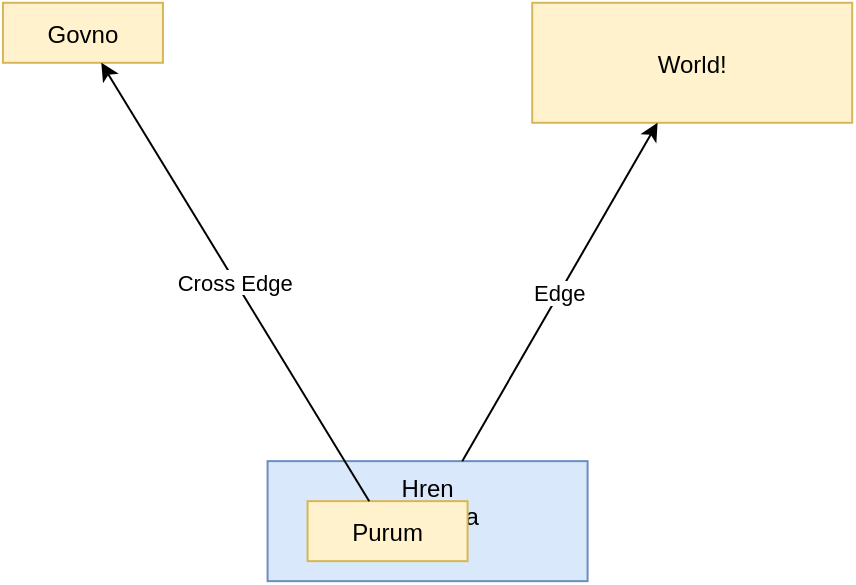 <mxfile compressed="false" version="15.4.0" type="device">
  <diagram id="182df07f-a69e-4394-8fff-0c8b5831d14f" name="Page-1">
    <mxGraphModel dx="1088" dy="968" grid="1" gridSize="10" guides="1" tooltips="1" connect="1" arrows="1" fold="1" page="1" pageScale="1" pageWidth="850" pageHeight="1100" math="0" shadow="0">
      <root>
        <mxCell id="0" />
        <mxCell id="1" parent="0" />
        <UserObject label="Hren&#xa;sobachya" link="https://nasdanika.org" uri="nasdanika://hmmm" id="2">
          <mxCell style="verticalAlign=top;fillColor=#dae8fc;strokeColor=#6c8ebf;" parent="1" vertex="1">
            <mxGeometry x="152.789" y="305.577" width="160" height="60" as="geometry" />
          </mxCell>
        </UserObject>
        <mxCell id="3" value="Purum" style="fillColor=#fff2cc;strokeColor=#d6b656;" parent="2" vertex="1">
          <mxGeometry x="20" y="20" width="80" height="30" as="geometry" />
        </mxCell>
        <mxCell id="4" value="World!" style="fillColor=#fff2cc;strokeColor=#d6b656;" parent="1" vertex="1">
          <mxGeometry x="285.108" y="76.394" width="160" height="60" as="geometry" />
        </mxCell>
        <mxCell id="5" value="Govno" style="fillColor=#fff2cc;strokeColor=#d6b656;" parent="1" vertex="1">
          <mxGeometry x="20.47" y="76.394" width="80" height="30" as="geometry" />
        </mxCell>
        <mxCell id="6" value="Edge" style="noEdgeStyle=1" parent="1" source="2" target="4" edge="1">
          <mxGeometry relative="1" as="geometry" />
        </mxCell>
        <mxCell id="7" value="Cross Edge" style="noEdgeStyle=1" parent="1" source="3" target="5" edge="1">
          <mxGeometry relative="1" as="geometry" />
        </mxCell>
      </root>
    </mxGraphModel>
  </diagram>
</mxfile>
